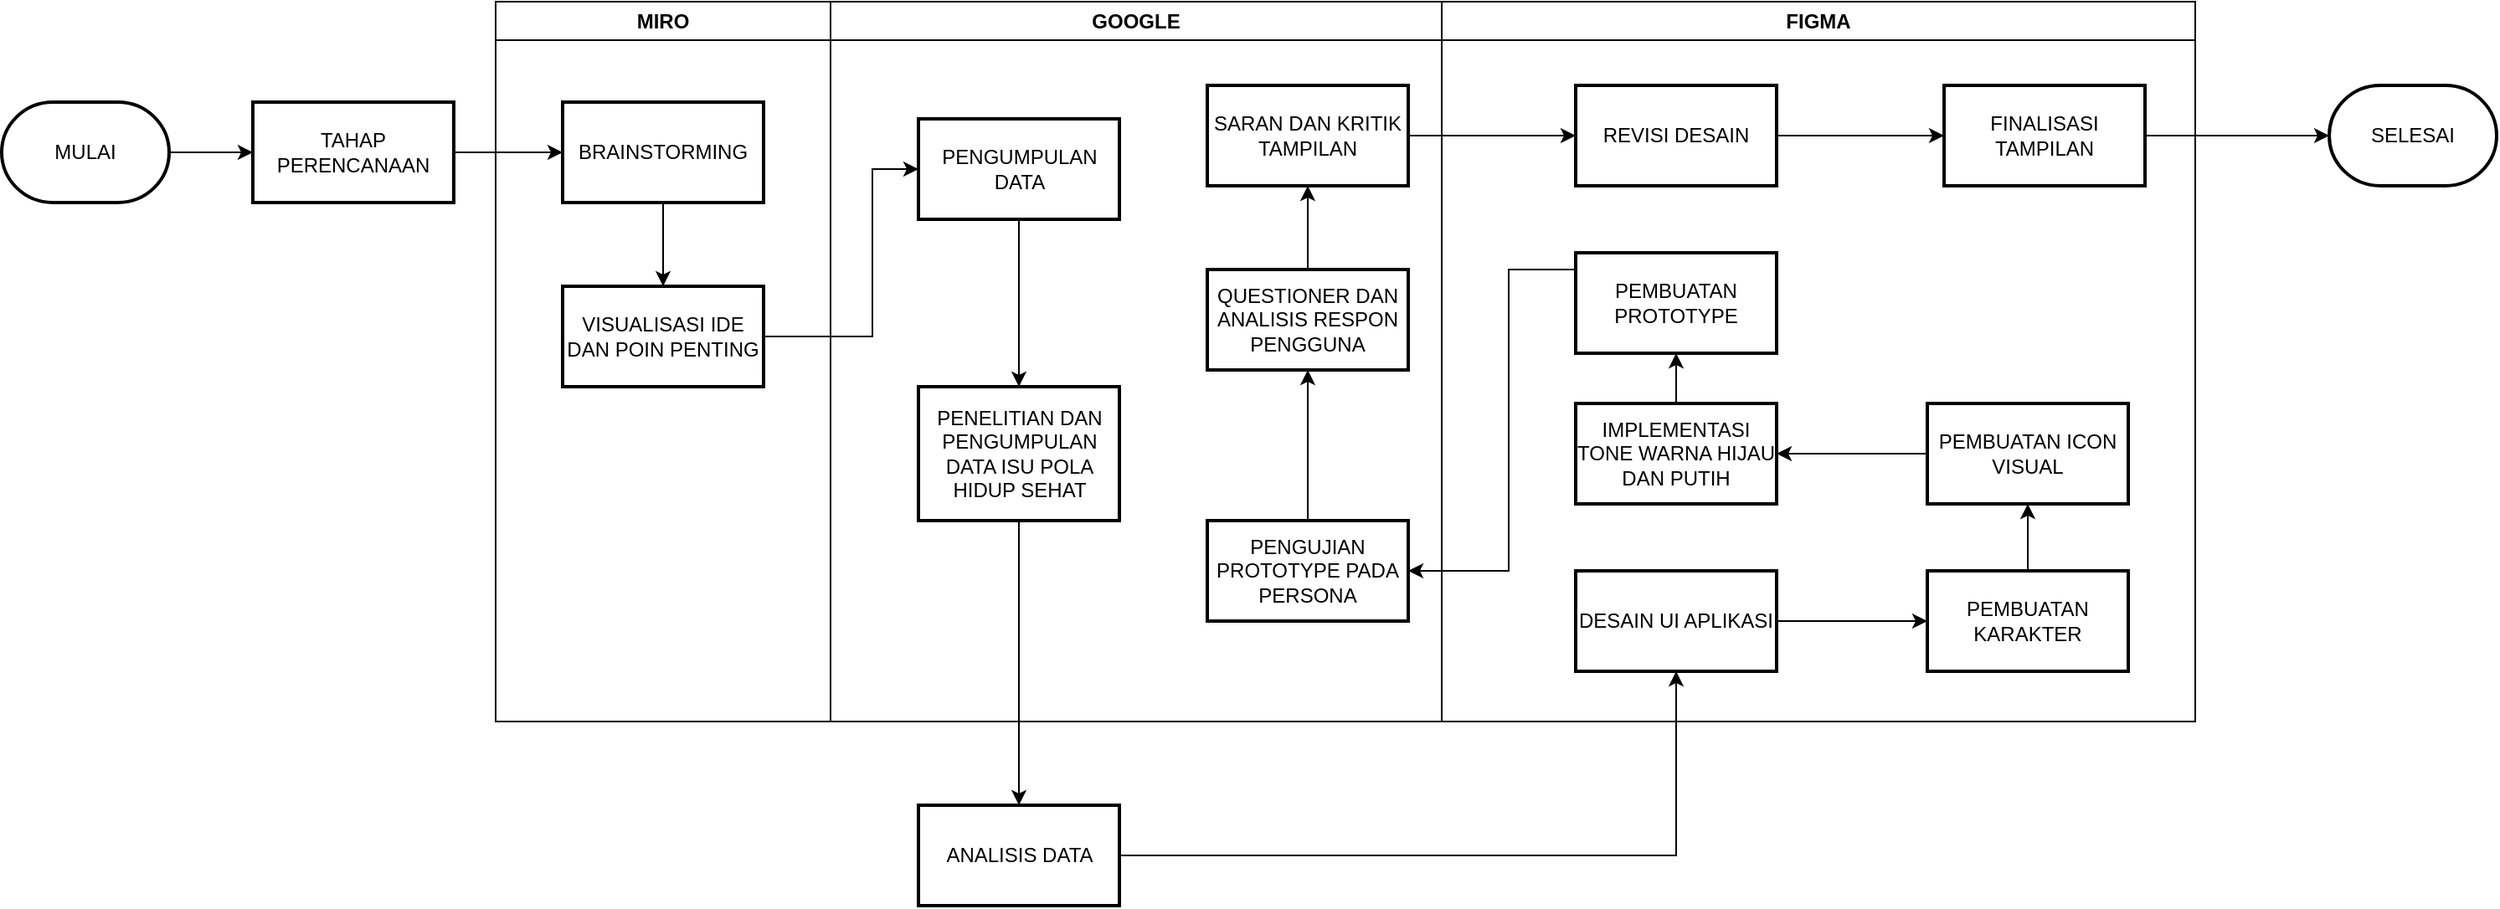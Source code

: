 <mxfile version="26.2.14" pages="2">
  <diagram name="USER FLOW" id="wJpLW6eMdaF-oTNOxm5H">
    <mxGraphModel dx="3163" dy="1506" grid="1" gridSize="10" guides="1" tooltips="1" connect="1" arrows="1" fold="1" page="1" pageScale="1" pageWidth="850" pageHeight="1100" math="0" shadow="0">
      <root>
        <mxCell id="0" />
        <mxCell id="1" parent="0" />
        <mxCell id="SxEbZaLIvTxXqiV5JY3i-6" value="" style="edgeStyle=orthogonalEdgeStyle;rounded=0;orthogonalLoop=1;jettySize=auto;html=1;" edge="1" parent="1" source="SxEbZaLIvTxXqiV5JY3i-3" target="SxEbZaLIvTxXqiV5JY3i-5">
          <mxGeometry relative="1" as="geometry" />
        </mxCell>
        <mxCell id="SxEbZaLIvTxXqiV5JY3i-3" value="MULAI" style="strokeWidth=2;html=1;shape=mxgraph.flowchart.terminator;whiteSpace=wrap;" vertex="1" parent="1">
          <mxGeometry x="-1300" y="180" width="100" height="60" as="geometry" />
        </mxCell>
        <mxCell id="SxEbZaLIvTxXqiV5JY3i-8" value="" style="edgeStyle=orthogonalEdgeStyle;rounded=0;orthogonalLoop=1;jettySize=auto;html=1;" edge="1" parent="1" source="SxEbZaLIvTxXqiV5JY3i-5" target="SxEbZaLIvTxXqiV5JY3i-7">
          <mxGeometry relative="1" as="geometry" />
        </mxCell>
        <mxCell id="SxEbZaLIvTxXqiV5JY3i-5" value="TAHAP PERENCANAAN" style="whiteSpace=wrap;html=1;strokeWidth=2;" vertex="1" parent="1">
          <mxGeometry x="-1150" y="180" width="120" height="60" as="geometry" />
        </mxCell>
        <mxCell id="SxEbZaLIvTxXqiV5JY3i-12" value="" style="edgeStyle=orthogonalEdgeStyle;rounded=0;orthogonalLoop=1;jettySize=auto;html=1;" edge="1" parent="1" source="SxEbZaLIvTxXqiV5JY3i-9" target="SxEbZaLIvTxXqiV5JY3i-11">
          <mxGeometry relative="1" as="geometry">
            <Array as="points">
              <mxPoint x="-780" y="320" />
              <mxPoint x="-780" y="220" />
            </Array>
          </mxGeometry>
        </mxCell>
        <mxCell id="SxEbZaLIvTxXqiV5JY3i-15" value="MIRO" style="swimlane;whiteSpace=wrap;html=1;" vertex="1" parent="1">
          <mxGeometry x="-1005" y="120" width="200" height="430" as="geometry" />
        </mxCell>
        <mxCell id="SxEbZaLIvTxXqiV5JY3i-7" value="BRAINSTORMING" style="whiteSpace=wrap;html=1;strokeWidth=2;" vertex="1" parent="SxEbZaLIvTxXqiV5JY3i-15">
          <mxGeometry x="40" y="60" width="120" height="60" as="geometry" />
        </mxCell>
        <mxCell id="SxEbZaLIvTxXqiV5JY3i-9" value="VISUALISASI IDE DAN POIN PENTING" style="whiteSpace=wrap;html=1;strokeWidth=2;" vertex="1" parent="SxEbZaLIvTxXqiV5JY3i-15">
          <mxGeometry x="40" y="170" width="120" height="60" as="geometry" />
        </mxCell>
        <mxCell id="SxEbZaLIvTxXqiV5JY3i-10" value="" style="edgeStyle=orthogonalEdgeStyle;rounded=0;orthogonalLoop=1;jettySize=auto;html=1;" edge="1" parent="SxEbZaLIvTxXqiV5JY3i-15" source="SxEbZaLIvTxXqiV5JY3i-7" target="SxEbZaLIvTxXqiV5JY3i-9">
          <mxGeometry relative="1" as="geometry" />
        </mxCell>
        <mxCell id="SxEbZaLIvTxXqiV5JY3i-16" value="GOOGLE" style="swimlane;whiteSpace=wrap;html=1;" vertex="1" parent="1">
          <mxGeometry x="-805" y="120" width="365" height="430" as="geometry" />
        </mxCell>
        <mxCell id="SxEbZaLIvTxXqiV5JY3i-11" value="PENGUMPULAN DATA" style="whiteSpace=wrap;html=1;strokeWidth=2;" vertex="1" parent="SxEbZaLIvTxXqiV5JY3i-16">
          <mxGeometry x="52.5" y="70" width="120" height="60" as="geometry" />
        </mxCell>
        <mxCell id="SxEbZaLIvTxXqiV5JY3i-13" value="PENELITIAN DAN PENGUMPULAN DATA ISU POLA HIDUP SEHAT" style="whiteSpace=wrap;html=1;strokeWidth=2;" vertex="1" parent="SxEbZaLIvTxXqiV5JY3i-16">
          <mxGeometry x="52.5" y="230" width="120" height="80" as="geometry" />
        </mxCell>
        <mxCell id="SxEbZaLIvTxXqiV5JY3i-14" value="" style="edgeStyle=orthogonalEdgeStyle;rounded=0;orthogonalLoop=1;jettySize=auto;html=1;" edge="1" parent="SxEbZaLIvTxXqiV5JY3i-16" source="SxEbZaLIvTxXqiV5JY3i-11" target="SxEbZaLIvTxXqiV5JY3i-13">
          <mxGeometry relative="1" as="geometry" />
        </mxCell>
        <mxCell id="SxEbZaLIvTxXqiV5JY3i-36" value="PENGUJIAN PROTOTYPE PADA PERSONA" style="whiteSpace=wrap;html=1;strokeWidth=2;" vertex="1" parent="SxEbZaLIvTxXqiV5JY3i-16">
          <mxGeometry x="225" y="310" width="120" height="60" as="geometry" />
        </mxCell>
        <mxCell id="SxEbZaLIvTxXqiV5JY3i-44" value="QUESTIONER DAN ANALISIS RESPON PENGGUNA" style="whiteSpace=wrap;html=1;strokeWidth=2;" vertex="1" parent="SxEbZaLIvTxXqiV5JY3i-16">
          <mxGeometry x="225" y="160" width="120" height="60" as="geometry" />
        </mxCell>
        <mxCell id="SxEbZaLIvTxXqiV5JY3i-45" value="" style="edgeStyle=orthogonalEdgeStyle;rounded=0;orthogonalLoop=1;jettySize=auto;html=1;" edge="1" parent="SxEbZaLIvTxXqiV5JY3i-16" source="SxEbZaLIvTxXqiV5JY3i-36" target="SxEbZaLIvTxXqiV5JY3i-44">
          <mxGeometry relative="1" as="geometry" />
        </mxCell>
        <mxCell id="SxEbZaLIvTxXqiV5JY3i-46" value="SARAN DAN KRITIK TAMPILAN" style="whiteSpace=wrap;html=1;strokeWidth=2;" vertex="1" parent="SxEbZaLIvTxXqiV5JY3i-16">
          <mxGeometry x="225" y="50" width="120" height="60" as="geometry" />
        </mxCell>
        <mxCell id="SxEbZaLIvTxXqiV5JY3i-47" value="" style="edgeStyle=orthogonalEdgeStyle;rounded=0;orthogonalLoop=1;jettySize=auto;html=1;" edge="1" parent="SxEbZaLIvTxXqiV5JY3i-16" source="SxEbZaLIvTxXqiV5JY3i-44" target="SxEbZaLIvTxXqiV5JY3i-46">
          <mxGeometry relative="1" as="geometry" />
        </mxCell>
        <mxCell id="SxEbZaLIvTxXqiV5JY3i-17" value="FIGMA" style="swimlane;whiteSpace=wrap;html=1;" vertex="1" parent="1">
          <mxGeometry x="-440" y="120" width="450" height="430" as="geometry" />
        </mxCell>
        <mxCell id="SxEbZaLIvTxXqiV5JY3i-48" value="REVISI DESAIN" style="whiteSpace=wrap;html=1;strokeWidth=2;" vertex="1" parent="SxEbZaLIvTxXqiV5JY3i-17">
          <mxGeometry x="80" y="50" width="120" height="60" as="geometry" />
        </mxCell>
        <mxCell id="SxEbZaLIvTxXqiV5JY3i-28" value="PEMBUATAN KARAKTER" style="whiteSpace=wrap;html=1;strokeWidth=2;" vertex="1" parent="SxEbZaLIvTxXqiV5JY3i-17">
          <mxGeometry x="290" y="340" width="120" height="60" as="geometry" />
        </mxCell>
        <mxCell id="SxEbZaLIvTxXqiV5JY3i-30" value="PEMBUATAN ICON VISUAL" style="whiteSpace=wrap;html=1;strokeWidth=2;" vertex="1" parent="SxEbZaLIvTxXqiV5JY3i-17">
          <mxGeometry x="290" y="240" width="120" height="60" as="geometry" />
        </mxCell>
        <mxCell id="SxEbZaLIvTxXqiV5JY3i-31" value="" style="edgeStyle=orthogonalEdgeStyle;rounded=0;orthogonalLoop=1;jettySize=auto;html=1;" edge="1" parent="SxEbZaLIvTxXqiV5JY3i-17" source="SxEbZaLIvTxXqiV5JY3i-28" target="SxEbZaLIvTxXqiV5JY3i-30">
          <mxGeometry relative="1" as="geometry" />
        </mxCell>
        <mxCell id="SxEbZaLIvTxXqiV5JY3i-26" value="DESAIN UI APLIKASI" style="whiteSpace=wrap;html=1;strokeWidth=2;" vertex="1" parent="SxEbZaLIvTxXqiV5JY3i-17">
          <mxGeometry x="80" y="340" width="120" height="60" as="geometry" />
        </mxCell>
        <mxCell id="SxEbZaLIvTxXqiV5JY3i-29" value="" style="edgeStyle=orthogonalEdgeStyle;rounded=0;orthogonalLoop=1;jettySize=auto;html=1;" edge="1" parent="SxEbZaLIvTxXqiV5JY3i-17" source="SxEbZaLIvTxXqiV5JY3i-26" target="SxEbZaLIvTxXqiV5JY3i-28">
          <mxGeometry relative="1" as="geometry" />
        </mxCell>
        <mxCell id="SxEbZaLIvTxXqiV5JY3i-32" value="IMPLEMENTASI TONE WARNA HIJAU DAN PUTIH" style="whiteSpace=wrap;html=1;strokeWidth=2;" vertex="1" parent="SxEbZaLIvTxXqiV5JY3i-17">
          <mxGeometry x="80" y="240" width="120" height="60" as="geometry" />
        </mxCell>
        <mxCell id="SxEbZaLIvTxXqiV5JY3i-33" value="" style="edgeStyle=orthogonalEdgeStyle;rounded=0;orthogonalLoop=1;jettySize=auto;html=1;" edge="1" parent="SxEbZaLIvTxXqiV5JY3i-17" source="SxEbZaLIvTxXqiV5JY3i-30" target="SxEbZaLIvTxXqiV5JY3i-32">
          <mxGeometry relative="1" as="geometry" />
        </mxCell>
        <mxCell id="SxEbZaLIvTxXqiV5JY3i-34" value="PEMBUATAN PROTOTYPE" style="whiteSpace=wrap;html=1;strokeWidth=2;" vertex="1" parent="SxEbZaLIvTxXqiV5JY3i-17">
          <mxGeometry x="80" y="150" width="120" height="60" as="geometry" />
        </mxCell>
        <mxCell id="SxEbZaLIvTxXqiV5JY3i-35" value="" style="edgeStyle=orthogonalEdgeStyle;rounded=0;orthogonalLoop=1;jettySize=auto;html=1;" edge="1" parent="SxEbZaLIvTxXqiV5JY3i-17" source="SxEbZaLIvTxXqiV5JY3i-32" target="SxEbZaLIvTxXqiV5JY3i-34">
          <mxGeometry relative="1" as="geometry" />
        </mxCell>
        <mxCell id="SxEbZaLIvTxXqiV5JY3i-50" value="FINALISASI TAMPILAN" style="whiteSpace=wrap;html=1;strokeWidth=2;" vertex="1" parent="SxEbZaLIvTxXqiV5JY3i-17">
          <mxGeometry x="300" y="50" width="120" height="60" as="geometry" />
        </mxCell>
        <mxCell id="SxEbZaLIvTxXqiV5JY3i-51" value="" style="edgeStyle=orthogonalEdgeStyle;rounded=0;orthogonalLoop=1;jettySize=auto;html=1;" edge="1" parent="SxEbZaLIvTxXqiV5JY3i-17" source="SxEbZaLIvTxXqiV5JY3i-48" target="SxEbZaLIvTxXqiV5JY3i-50">
          <mxGeometry relative="1" as="geometry" />
        </mxCell>
        <mxCell id="SxEbZaLIvTxXqiV5JY3i-25" value="" style="edgeStyle=orthogonalEdgeStyle;rounded=0;orthogonalLoop=1;jettySize=auto;html=1;" edge="1" parent="1" source="SxEbZaLIvTxXqiV5JY3i-13" target="SxEbZaLIvTxXqiV5JY3i-24">
          <mxGeometry relative="1" as="geometry" />
        </mxCell>
        <mxCell id="SxEbZaLIvTxXqiV5JY3i-27" value="" style="edgeStyle=orthogonalEdgeStyle;rounded=0;orthogonalLoop=1;jettySize=auto;html=1;" edge="1" parent="1" source="SxEbZaLIvTxXqiV5JY3i-24" target="SxEbZaLIvTxXqiV5JY3i-26">
          <mxGeometry relative="1" as="geometry" />
        </mxCell>
        <mxCell id="SxEbZaLIvTxXqiV5JY3i-24" value="ANALISIS DATA" style="whiteSpace=wrap;html=1;strokeWidth=2;" vertex="1" parent="1">
          <mxGeometry x="-752.5" y="600" width="120" height="60" as="geometry" />
        </mxCell>
        <mxCell id="SxEbZaLIvTxXqiV5JY3i-37" value="" style="edgeStyle=orthogonalEdgeStyle;rounded=0;orthogonalLoop=1;jettySize=auto;html=1;" edge="1" parent="1" source="SxEbZaLIvTxXqiV5JY3i-34" target="SxEbZaLIvTxXqiV5JY3i-36">
          <mxGeometry relative="1" as="geometry">
            <Array as="points">
              <mxPoint x="-400" y="280" />
              <mxPoint x="-400" y="460" />
            </Array>
          </mxGeometry>
        </mxCell>
        <mxCell id="SxEbZaLIvTxXqiV5JY3i-49" value="" style="edgeStyle=orthogonalEdgeStyle;rounded=0;orthogonalLoop=1;jettySize=auto;html=1;" edge="1" parent="1" source="SxEbZaLIvTxXqiV5JY3i-46" target="SxEbZaLIvTxXqiV5JY3i-48">
          <mxGeometry relative="1" as="geometry" />
        </mxCell>
        <mxCell id="SxEbZaLIvTxXqiV5JY3i-52" value="SELESAI" style="strokeWidth=2;html=1;shape=mxgraph.flowchart.terminator;whiteSpace=wrap;" vertex="1" parent="1">
          <mxGeometry x="90" y="170" width="100" height="60" as="geometry" />
        </mxCell>
        <mxCell id="SxEbZaLIvTxXqiV5JY3i-53" value="" style="edgeStyle=orthogonalEdgeStyle;rounded=0;orthogonalLoop=1;jettySize=auto;html=1;" edge="1" parent="1" source="SxEbZaLIvTxXqiV5JY3i-50" target="SxEbZaLIvTxXqiV5JY3i-52">
          <mxGeometry relative="1" as="geometry" />
        </mxCell>
      </root>
    </mxGraphModel>
  </diagram>
  <diagram id="qaKYxl4uJvEhGGv219gn" name="Page-2">
    <mxGraphModel grid="1" page="1" gridSize="10" guides="1" tooltips="1" connect="1" arrows="1" fold="1" pageScale="1" pageWidth="850" pageHeight="1100" math="0" shadow="0">
      <root>
        <mxCell id="0" />
        <mxCell id="1" parent="0" />
      </root>
    </mxGraphModel>
  </diagram>
</mxfile>
